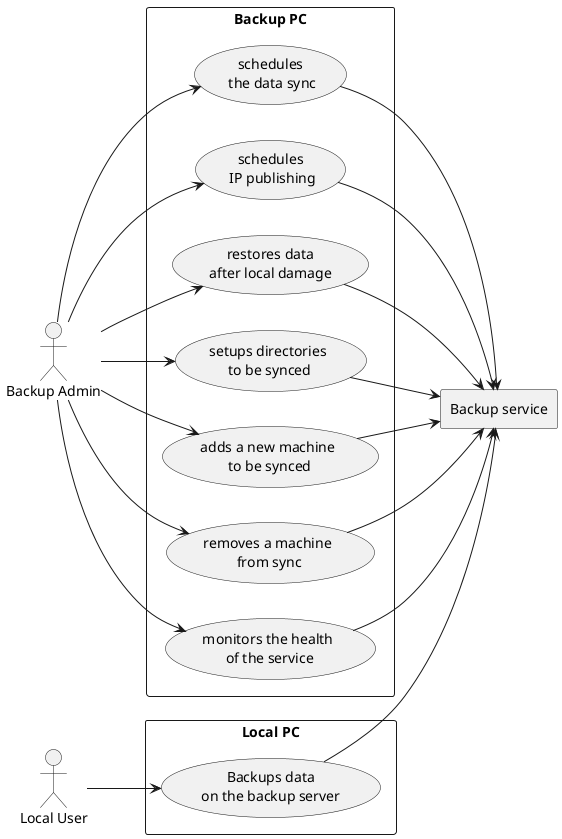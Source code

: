 @startuml
left to right direction 

:Backup Admin: as Admin
:Local User: as User
agent "Backup service" as server

rectangle "Local PC" {
usecase LU_backup as "Backups data 
on the backup server"
}

rectangle "Backup PC" {
  usecase BA_sched_sync as "schedules\n the data sync"
  usecase BA_sched_IP as "schedules\n IP publishing"
  usecase BA_restore as "restores data 
  after local damage"
  usecase BA_setup as "setups directories\n to be synced"
  usecase BA_add as "adds a new machine\n to be synced"
  usecase BA_remove as "removes a machine\n from sync"
  usecase BA_monitor as "monitors the health\n of the service"
}

User --> (LU_backup)
(LU_backup) --> server

Admin --> (BA_sched_sync)
Admin --> (BA_sched_IP)
Admin --> (BA_restore)
Admin --> (BA_setup)
Admin --> (BA_add)
Admin --> (BA_remove)
Admin --> (BA_monitor)
(BA_sched_sync) --> server
(BA_sched_IP) --> server
(BA_restore) --> server
(BA_setup) --> server
(BA_add) --> server
(BA_remove) --> server
(BA_monitor) --> server
@enduml
